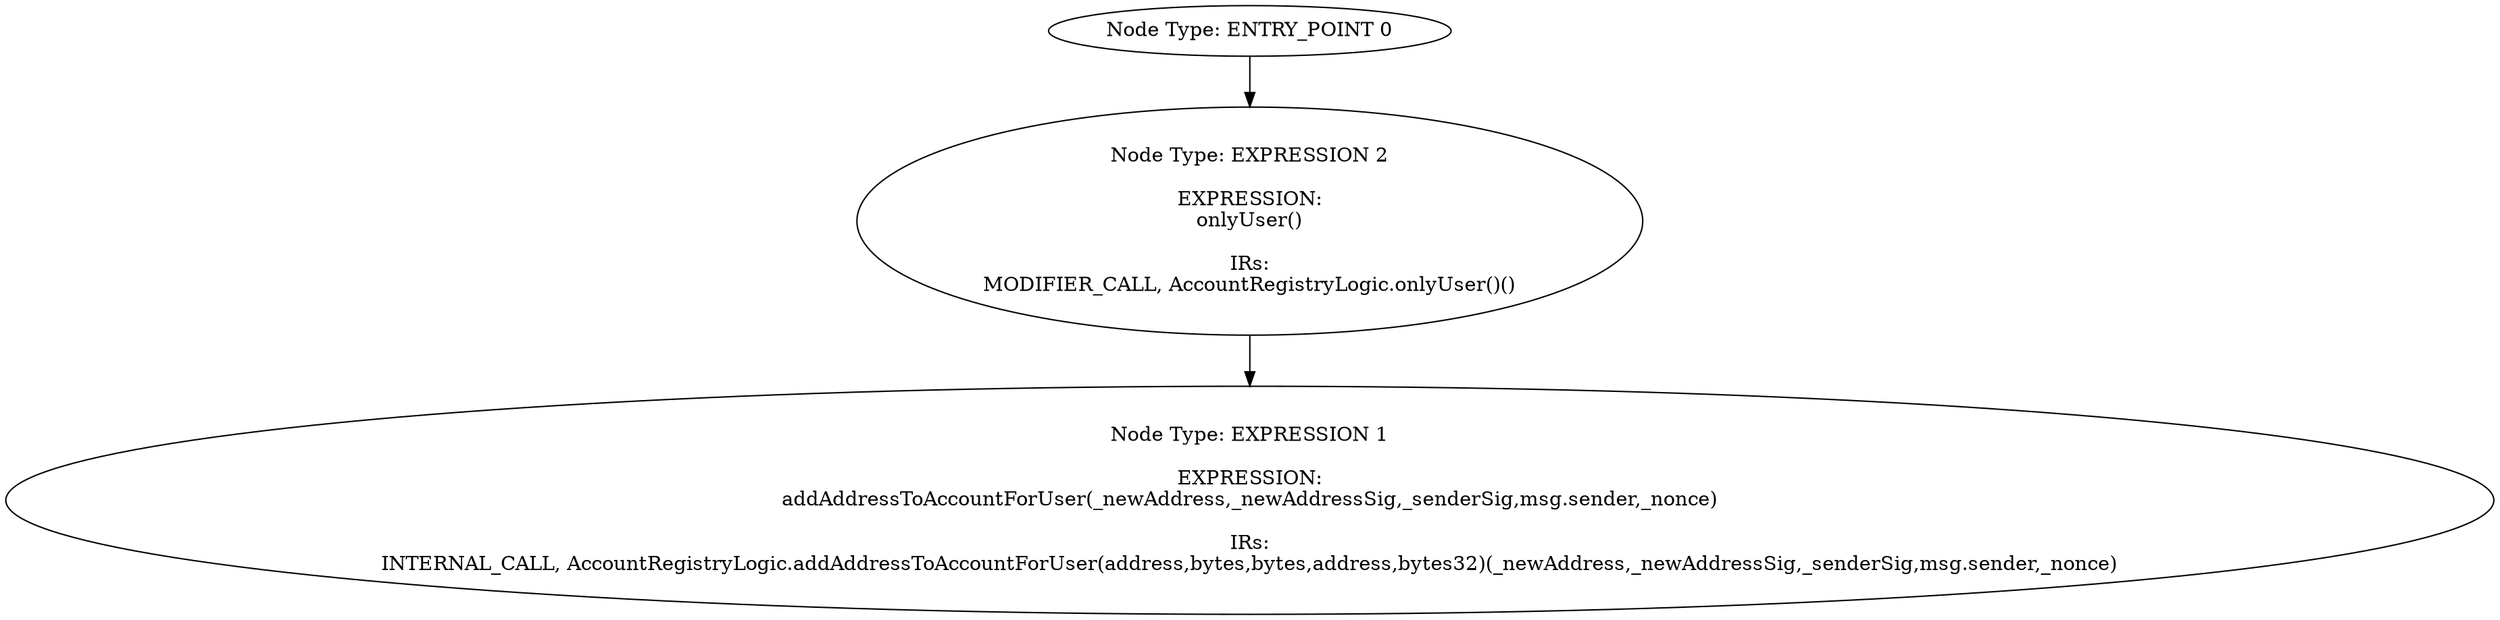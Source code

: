 digraph{
0[label="Node Type: ENTRY_POINT 0
"];
0->2;
1[label="Node Type: EXPRESSION 1

EXPRESSION:
addAddressToAccountForUser(_newAddress,_newAddressSig,_senderSig,msg.sender,_nonce)

IRs:
INTERNAL_CALL, AccountRegistryLogic.addAddressToAccountForUser(address,bytes,bytes,address,bytes32)(_newAddress,_newAddressSig,_senderSig,msg.sender,_nonce)"];
2[label="Node Type: EXPRESSION 2

EXPRESSION:
onlyUser()

IRs:
MODIFIER_CALL, AccountRegistryLogic.onlyUser()()"];
2->1;
}
